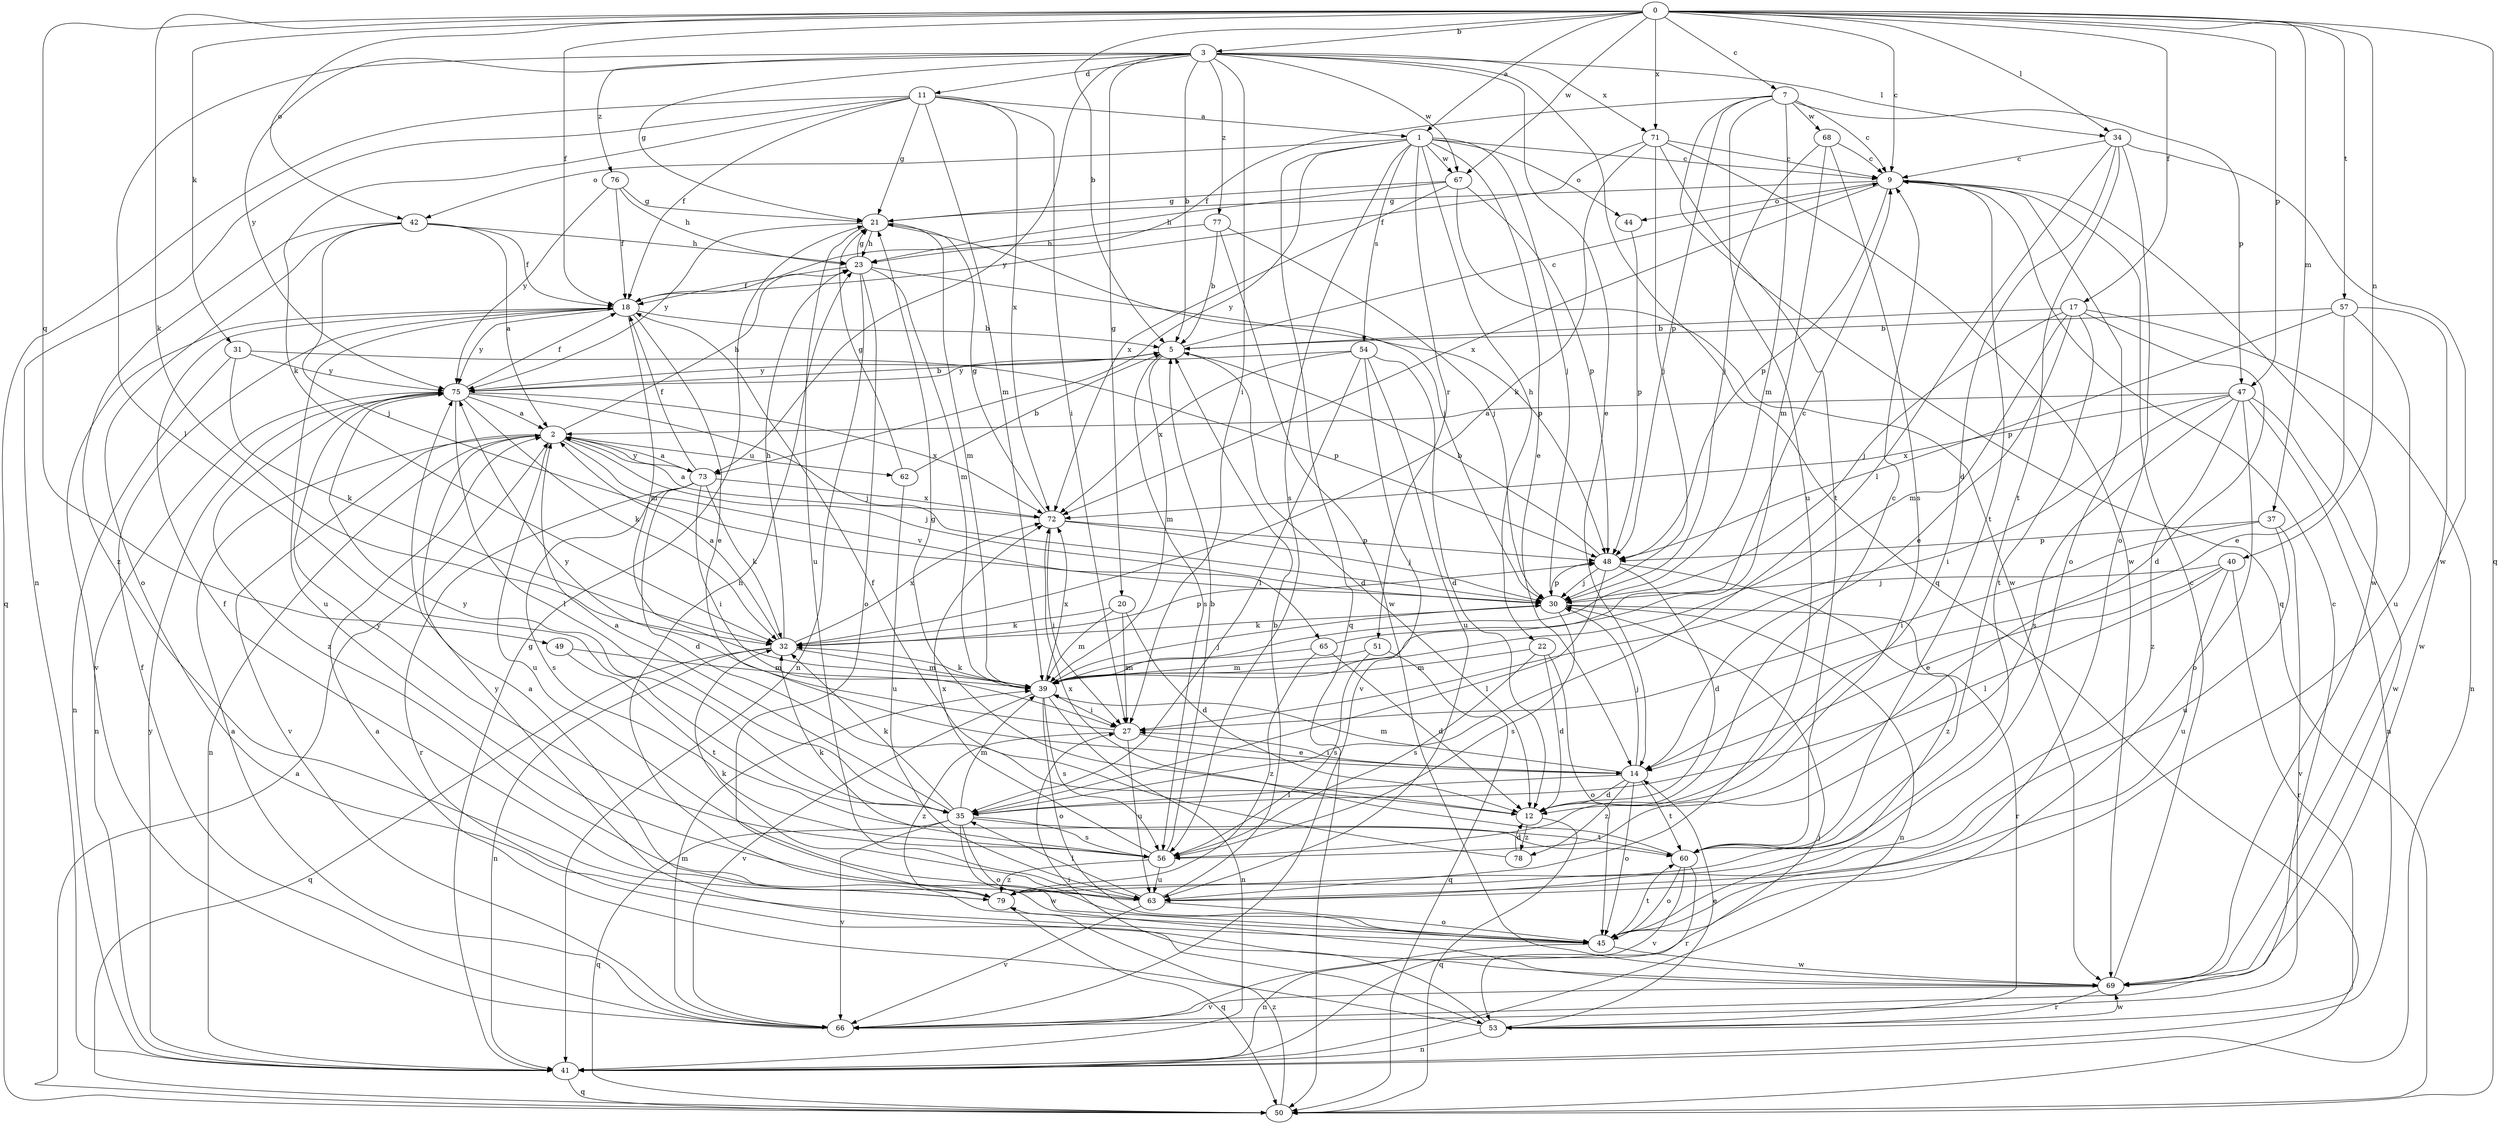 strict digraph  {
0;
1;
2;
3;
5;
7;
9;
11;
12;
14;
17;
18;
20;
21;
22;
23;
27;
30;
31;
32;
34;
35;
37;
39;
40;
41;
42;
44;
45;
47;
48;
49;
50;
51;
53;
54;
56;
57;
60;
62;
63;
65;
66;
67;
68;
69;
71;
72;
73;
75;
76;
77;
78;
79;
0 -> 1  [label=a];
0 -> 3  [label=b];
0 -> 5  [label=b];
0 -> 7  [label=c];
0 -> 9  [label=c];
0 -> 17  [label=f];
0 -> 18  [label=f];
0 -> 31  [label=k];
0 -> 32  [label=k];
0 -> 34  [label=l];
0 -> 37  [label=m];
0 -> 40  [label=n];
0 -> 42  [label=o];
0 -> 47  [label=p];
0 -> 49  [label=q];
0 -> 50  [label=q];
0 -> 57  [label=t];
0 -> 67  [label=w];
0 -> 71  [label=x];
1 -> 9  [label=c];
1 -> 14  [label=e];
1 -> 22  [label=h];
1 -> 30  [label=j];
1 -> 42  [label=o];
1 -> 44  [label=o];
1 -> 50  [label=q];
1 -> 51  [label=r];
1 -> 54  [label=s];
1 -> 56  [label=s];
1 -> 67  [label=w];
1 -> 73  [label=y];
2 -> 23  [label=h];
2 -> 30  [label=j];
2 -> 41  [label=n];
2 -> 62  [label=u];
2 -> 63  [label=u];
2 -> 65  [label=v];
2 -> 66  [label=v];
2 -> 73  [label=y];
3 -> 5  [label=b];
3 -> 11  [label=d];
3 -> 14  [label=e];
3 -> 20  [label=g];
3 -> 21  [label=g];
3 -> 27  [label=i];
3 -> 34  [label=l];
3 -> 35  [label=l];
3 -> 50  [label=q];
3 -> 67  [label=w];
3 -> 71  [label=x];
3 -> 73  [label=y];
3 -> 75  [label=y];
3 -> 76  [label=z];
3 -> 77  [label=z];
5 -> 9  [label=c];
5 -> 12  [label=d];
5 -> 39  [label=m];
5 -> 56  [label=s];
5 -> 75  [label=y];
7 -> 9  [label=c];
7 -> 18  [label=f];
7 -> 39  [label=m];
7 -> 47  [label=p];
7 -> 48  [label=p];
7 -> 50  [label=q];
7 -> 63  [label=u];
7 -> 68  [label=w];
9 -> 21  [label=g];
9 -> 44  [label=o];
9 -> 45  [label=o];
9 -> 48  [label=p];
9 -> 60  [label=t];
9 -> 69  [label=w];
9 -> 72  [label=x];
11 -> 1  [label=a];
11 -> 18  [label=f];
11 -> 21  [label=g];
11 -> 27  [label=i];
11 -> 32  [label=k];
11 -> 39  [label=m];
11 -> 41  [label=n];
11 -> 50  [label=q];
11 -> 72  [label=x];
12 -> 9  [label=c];
12 -> 21  [label=g];
12 -> 50  [label=q];
12 -> 78  [label=z];
14 -> 12  [label=d];
14 -> 27  [label=i];
14 -> 30  [label=j];
14 -> 35  [label=l];
14 -> 39  [label=m];
14 -> 45  [label=o];
14 -> 60  [label=t];
14 -> 78  [label=z];
17 -> 5  [label=b];
17 -> 12  [label=d];
17 -> 14  [label=e];
17 -> 30  [label=j];
17 -> 39  [label=m];
17 -> 41  [label=n];
17 -> 60  [label=t];
18 -> 5  [label=b];
18 -> 14  [label=e];
18 -> 39  [label=m];
18 -> 63  [label=u];
18 -> 66  [label=v];
18 -> 75  [label=y];
20 -> 12  [label=d];
20 -> 27  [label=i];
20 -> 32  [label=k];
20 -> 39  [label=m];
21 -> 23  [label=h];
21 -> 30  [label=j];
21 -> 39  [label=m];
21 -> 63  [label=u];
21 -> 75  [label=y];
22 -> 12  [label=d];
22 -> 39  [label=m];
22 -> 45  [label=o];
22 -> 56  [label=s];
23 -> 18  [label=f];
23 -> 21  [label=g];
23 -> 39  [label=m];
23 -> 41  [label=n];
23 -> 45  [label=o];
23 -> 48  [label=p];
27 -> 14  [label=e];
27 -> 63  [label=u];
27 -> 75  [label=y];
27 -> 79  [label=z];
30 -> 32  [label=k];
30 -> 41  [label=n];
30 -> 48  [label=p];
30 -> 53  [label=r];
30 -> 56  [label=s];
31 -> 32  [label=k];
31 -> 41  [label=n];
31 -> 48  [label=p];
31 -> 75  [label=y];
32 -> 2  [label=a];
32 -> 23  [label=h];
32 -> 39  [label=m];
32 -> 41  [label=n];
32 -> 48  [label=p];
32 -> 50  [label=q];
32 -> 72  [label=x];
34 -> 9  [label=c];
34 -> 12  [label=d];
34 -> 35  [label=l];
34 -> 45  [label=o];
34 -> 60  [label=t];
34 -> 69  [label=w];
35 -> 2  [label=a];
35 -> 32  [label=k];
35 -> 39  [label=m];
35 -> 45  [label=o];
35 -> 50  [label=q];
35 -> 56  [label=s];
35 -> 60  [label=t];
35 -> 66  [label=v];
35 -> 69  [label=w];
35 -> 75  [label=y];
37 -> 27  [label=i];
37 -> 48  [label=p];
37 -> 63  [label=u];
37 -> 66  [label=v];
39 -> 27  [label=i];
39 -> 30  [label=j];
39 -> 32  [label=k];
39 -> 41  [label=n];
39 -> 45  [label=o];
39 -> 56  [label=s];
39 -> 66  [label=v];
39 -> 72  [label=x];
40 -> 14  [label=e];
40 -> 30  [label=j];
40 -> 35  [label=l];
40 -> 53  [label=r];
40 -> 63  [label=u];
41 -> 21  [label=g];
41 -> 30  [label=j];
41 -> 50  [label=q];
41 -> 75  [label=y];
42 -> 2  [label=a];
42 -> 18  [label=f];
42 -> 23  [label=h];
42 -> 30  [label=j];
42 -> 45  [label=o];
42 -> 79  [label=z];
44 -> 48  [label=p];
45 -> 2  [label=a];
45 -> 41  [label=n];
45 -> 60  [label=t];
45 -> 69  [label=w];
47 -> 2  [label=a];
47 -> 27  [label=i];
47 -> 41  [label=n];
47 -> 45  [label=o];
47 -> 56  [label=s];
47 -> 69  [label=w];
47 -> 72  [label=x];
47 -> 79  [label=z];
48 -> 5  [label=b];
48 -> 12  [label=d];
48 -> 30  [label=j];
48 -> 35  [label=l];
48 -> 79  [label=z];
49 -> 39  [label=m];
49 -> 60  [label=t];
50 -> 2  [label=a];
50 -> 79  [label=z];
51 -> 39  [label=m];
51 -> 50  [label=q];
51 -> 56  [label=s];
53 -> 2  [label=a];
53 -> 14  [label=e];
53 -> 27  [label=i];
53 -> 41  [label=n];
53 -> 69  [label=w];
54 -> 12  [label=d];
54 -> 35  [label=l];
54 -> 63  [label=u];
54 -> 66  [label=v];
54 -> 72  [label=x];
54 -> 75  [label=y];
56 -> 5  [label=b];
56 -> 32  [label=k];
56 -> 63  [label=u];
56 -> 72  [label=x];
56 -> 75  [label=y];
56 -> 79  [label=z];
57 -> 5  [label=b];
57 -> 14  [label=e];
57 -> 48  [label=p];
57 -> 63  [label=u];
57 -> 69  [label=w];
60 -> 45  [label=o];
60 -> 53  [label=r];
60 -> 66  [label=v];
60 -> 72  [label=x];
62 -> 5  [label=b];
62 -> 21  [label=g];
62 -> 63  [label=u];
63 -> 5  [label=b];
63 -> 32  [label=k];
63 -> 35  [label=l];
63 -> 45  [label=o];
63 -> 66  [label=v];
65 -> 9  [label=c];
65 -> 12  [label=d];
65 -> 39  [label=m];
65 -> 79  [label=z];
66 -> 2  [label=a];
66 -> 9  [label=c];
66 -> 18  [label=f];
66 -> 39  [label=m];
67 -> 21  [label=g];
67 -> 23  [label=h];
67 -> 48  [label=p];
67 -> 69  [label=w];
67 -> 72  [label=x];
68 -> 9  [label=c];
68 -> 30  [label=j];
68 -> 39  [label=m];
68 -> 56  [label=s];
69 -> 9  [label=c];
69 -> 53  [label=r];
69 -> 66  [label=v];
69 -> 75  [label=y];
71 -> 9  [label=c];
71 -> 18  [label=f];
71 -> 30  [label=j];
71 -> 32  [label=k];
71 -> 60  [label=t];
71 -> 69  [label=w];
72 -> 2  [label=a];
72 -> 21  [label=g];
72 -> 27  [label=i];
72 -> 30  [label=j];
72 -> 48  [label=p];
73 -> 2  [label=a];
73 -> 12  [label=d];
73 -> 18  [label=f];
73 -> 27  [label=i];
73 -> 32  [label=k];
73 -> 53  [label=r];
73 -> 56  [label=s];
73 -> 72  [label=x];
75 -> 2  [label=a];
75 -> 5  [label=b];
75 -> 18  [label=f];
75 -> 30  [label=j];
75 -> 32  [label=k];
75 -> 35  [label=l];
75 -> 41  [label=n];
75 -> 72  [label=x];
75 -> 79  [label=z];
76 -> 18  [label=f];
76 -> 21  [label=g];
76 -> 23  [label=h];
76 -> 75  [label=y];
77 -> 5  [label=b];
77 -> 23  [label=h];
77 -> 30  [label=j];
77 -> 69  [label=w];
78 -> 12  [label=d];
78 -> 18  [label=f];
79 -> 18  [label=f];
79 -> 23  [label=h];
79 -> 50  [label=q];
}
